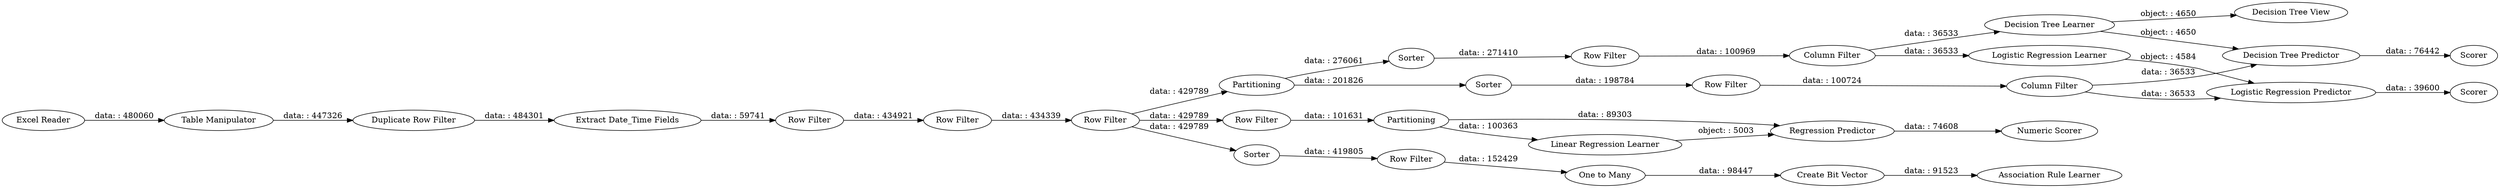 digraph {
	"5801213277232041156_167" [label="Row Filter"]
	"5801213277232041156_173" [label="Row Filter"]
	"5801213277232041156_10" [label="Excel Reader"]
	"5801213277232041156_152" [label=Partitioning]
	"5801213277232041156_163" [label="Decision Tree View"]
	"5801213277232041156_74" [label="Create Bit Vector"]
	"5801213277232041156_170" [label="Regression Predictor"]
	"5801213277232041156_153" [label=Sorter]
	"5801213277232041156_159" [label="Logistic Regression Learner"]
	"5801213277232041156_54" [label="Table Manipulator"]
	"5801213277232041156_72" [label="Association Rule Learner"]
	"5801213277232041156_156" [label="Row Filter"]
	"5801213277232041156_158" [label="Column Filter"]
	"5801213277232041156_169" [label="Numeric Scorer"]
	"5801213277232041156_160" [label="Logistic Regression Predictor"]
	"5801213277232041156_155" [label="Row Filter"]
	"5801213277232041156_166" [label="Row Filter"]
	"5801213277232041156_171" [label="Row Filter"]
	"5801213277232041156_162" [label="Decision Tree Learner"]
	"5801213277232041156_37" [label="Extract Date_Time Fields"]
	"5801213277232041156_44" [label="Duplicate Row Filter"]
	"5801213277232041156_165" [label=Scorer]
	"5801213277232041156_157" [label="Column Filter"]
	"5801213277232041156_172" [label=Partitioning]
	"5801213277232041156_161" [label=Scorer]
	"5801213277232041156_164" [label="Decision Tree Predictor"]
	"5801213277232041156_121" [label="Row Filter"]
	"5801213277232041156_154" [label=Sorter]
	"5801213277232041156_168" [label="Linear Regression Learner"]
	"5801213277232041156_120" [label=Sorter]
	"5801213277232041156_79" [label="One to Many"]
	"5801213277232041156_168" -> "5801213277232041156_170" [label="object: : 5003"]
	"5801213277232041156_166" -> "5801213277232041156_167" [label="data: : 434339"]
	"5801213277232041156_173" -> "5801213277232041156_166" [label="data: : 434921"]
	"5801213277232041156_156" -> "5801213277232041156_158" [label="data: : 100724"]
	"5801213277232041156_74" -> "5801213277232041156_72" [label="data: : 91523"]
	"5801213277232041156_120" -> "5801213277232041156_121" [label="data: : 419805"]
	"5801213277232041156_152" -> "5801213277232041156_154" [label="data: : 201826"]
	"5801213277232041156_172" -> "5801213277232041156_168" [label="data: : 100363"]
	"5801213277232041156_54" -> "5801213277232041156_44" [label="data: : 447326"]
	"5801213277232041156_79" -> "5801213277232041156_74" [label="data: : 98447"]
	"5801213277232041156_121" -> "5801213277232041156_79" [label="data: : 152429"]
	"5801213277232041156_155" -> "5801213277232041156_157" [label="data: : 100969"]
	"5801213277232041156_171" -> "5801213277232041156_172" [label="data: : 101631"]
	"5801213277232041156_154" -> "5801213277232041156_156" [label="data: : 198784"]
	"5801213277232041156_159" -> "5801213277232041156_160" [label="object: : 4584"]
	"5801213277232041156_164" -> "5801213277232041156_165" [label="data: : 76442"]
	"5801213277232041156_157" -> "5801213277232041156_159" [label="data: : 36533"]
	"5801213277232041156_170" -> "5801213277232041156_169" [label="data: : 74608"]
	"5801213277232041156_167" -> "5801213277232041156_171" [label="data: : 429789"]
	"5801213277232041156_160" -> "5801213277232041156_161" [label="data: : 39600"]
	"5801213277232041156_167" -> "5801213277232041156_152" [label="data: : 429789"]
	"5801213277232041156_153" -> "5801213277232041156_155" [label="data: : 271410"]
	"5801213277232041156_37" -> "5801213277232041156_173" [label="data: : 59741"]
	"5801213277232041156_152" -> "5801213277232041156_153" [label="data: : 276061"]
	"5801213277232041156_10" -> "5801213277232041156_54" [label="data: : 480060"]
	"5801213277232041156_162" -> "5801213277232041156_164" [label="object: : 4650"]
	"5801213277232041156_157" -> "5801213277232041156_162" [label="data: : 36533"]
	"5801213277232041156_172" -> "5801213277232041156_170" [label="data: : 89303"]
	"5801213277232041156_158" -> "5801213277232041156_160" [label="data: : 36533"]
	"5801213277232041156_44" -> "5801213277232041156_37" [label="data: : 484301"]
	"5801213277232041156_167" -> "5801213277232041156_120" [label="data: : 429789"]
	"5801213277232041156_162" -> "5801213277232041156_163" [label="object: : 4650"]
	"5801213277232041156_158" -> "5801213277232041156_164" [label="data: : 36533"]
	rankdir=LR
}
